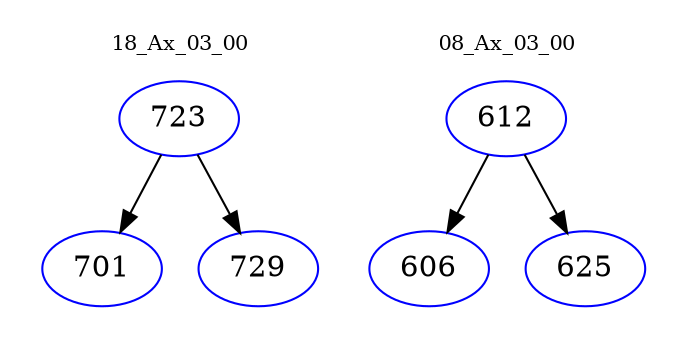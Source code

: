 digraph{
subgraph cluster_0 {
color = white
label = "18_Ax_03_00";
fontsize=10;
T0_723 [label="723", color="blue"]
T0_723 -> T0_701 [color="black"]
T0_701 [label="701", color="blue"]
T0_723 -> T0_729 [color="black"]
T0_729 [label="729", color="blue"]
}
subgraph cluster_1 {
color = white
label = "08_Ax_03_00";
fontsize=10;
T1_612 [label="612", color="blue"]
T1_612 -> T1_606 [color="black"]
T1_606 [label="606", color="blue"]
T1_612 -> T1_625 [color="black"]
T1_625 [label="625", color="blue"]
}
}
